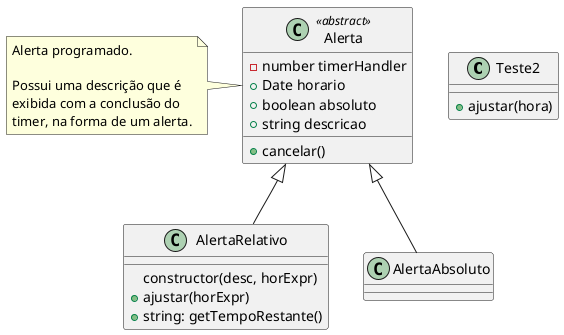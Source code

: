 @startuml "Classes"

top to bottom direction

class Teste2 {
  + ajustar(hora)
}

class Alerta <<abstract>> {
  - number timerHandler
  + Date horario
  + boolean absoluto
  + string descricao
  + cancelar()
}

note left of Alerta : Alerta programado.\n\nPossui uma descrição que é\nexibida com a conclusão do\ntimer, na forma de um alerta.

class AlertaRelativo {
  constructor(desc, horExpr)
  + ajustar(horExpr)
  + string: getTempoRestante()
}


Alerta <|-- AlertaRelativo
Alerta <|-- AlertaAbsoluto

@enduml
